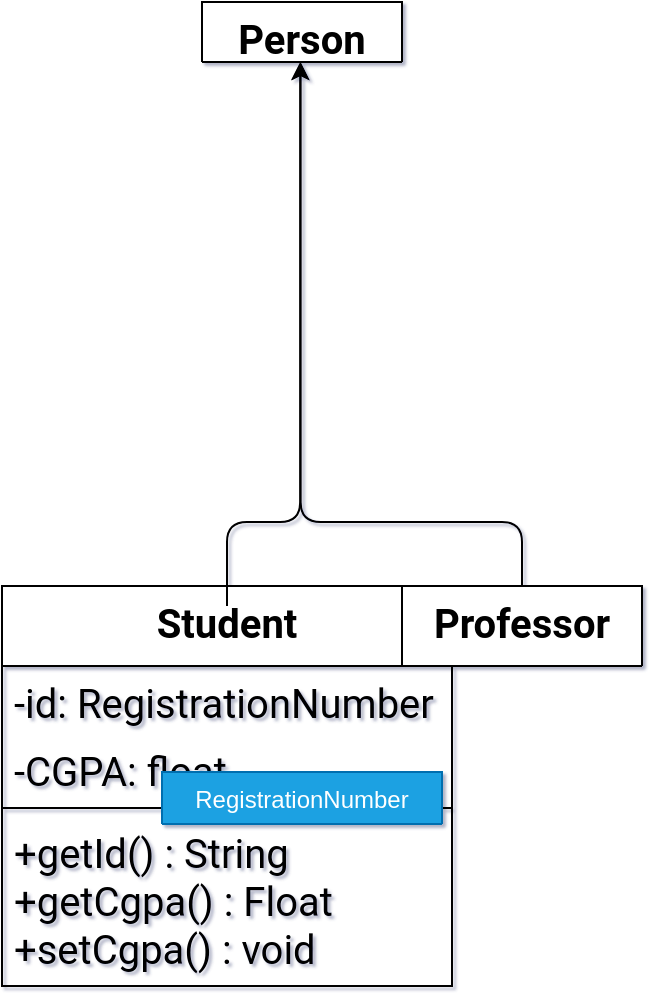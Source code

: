 <mxfile>
    <diagram id="h1bc-GkFXOywaLTGmo5z" name="Page-1">
        <mxGraphModel dx="1990" dy="3986" grid="1" gridSize="10" guides="1" tooltips="1" connect="0" arrows="0" fold="1" page="1" pageScale="1" pageWidth="850" pageHeight="1100" math="0" shadow="1">
            <root>
                <mxCell id="0"/>
                <mxCell id="1" parent="0"/>
                <mxCell id="hJWFSvQQYyMpn1cycKUW-10" value="Person" style="swimlane;fontStyle=1;align=center;verticalAlign=top;childLayout=stackLayout;horizontal=1;startSize=30;horizontalStack=0;resizeParent=1;resizeParentMax=0;resizeLast=0;collapsible=1;marginBottom=0;sketch=0;hachureGap=4;fontFamily=Roboto;fontSource=https%3A%2F%2Ffonts.googleapis.com%2Fcss%3Ffamily%3DRoboto;fontSize=20;direction=east;" parent="1" vertex="1" collapsed="1">
                    <mxGeometry x="-485" y="-3240" width="100" height="30" as="geometry">
                        <mxRectangle x="-537" y="-1060" width="225" height="227" as="alternateBounds"/>
                    </mxGeometry>
                </mxCell>
                <mxCell id="hJWFSvQQYyMpn1cycKUW-11" value="-name: String&#10;-age: Integer" style="text;strokeColor=none;fillColor=none;align=left;verticalAlign=top;spacingLeft=4;spacingRight=4;overflow=hidden;rotatable=0;points=[[0,0.5],[1,0.5]];portConstraint=eastwest;sketch=1;hachureGap=4;fontFamily=Roboto;fontSource=https%3A%2F%2Ffonts.googleapis.com%2Fcss%3Ffamily%3DRoboto;fontSize=20;" parent="hJWFSvQQYyMpn1cycKUW-10" vertex="1">
                    <mxGeometry y="30" width="100" height="71" as="geometry"/>
                </mxCell>
                <mxCell id="hJWFSvQQYyMpn1cycKUW-14" value="" style="line;strokeWidth=1;fillColor=none;align=left;verticalAlign=middle;spacingTop=-1;spacingLeft=3;spacingRight=3;rotatable=0;labelPosition=right;points=[];portConstraint=eastwest;sketch=1;hachureGap=4;fontFamily=Roboto;fontSource=https%3A%2F%2Ffonts.googleapis.com%2Fcss%3Ffamily%3DRoboto;fontSize=20;" parent="hJWFSvQQYyMpn1cycKUW-10" vertex="1">
                    <mxGeometry y="101" width="100" height="8" as="geometry"/>
                </mxCell>
                <mxCell id="hJWFSvQQYyMpn1cycKUW-13" value="+getName() : String&#10;+setName(name) : void&#10;+getAge() : Integer&#10;+setAge() : void&#10;" style="text;strokeColor=none;fillColor=none;align=left;verticalAlign=top;spacingLeft=4;spacingRight=4;overflow=hidden;rotatable=0;points=[[0,0.5],[1,0.5]];portConstraint=eastwest;sketch=0;hachureGap=4;fontFamily=Roboto;fontSource=https%3A%2F%2Ffonts.googleapis.com%2Fcss%3Ffamily%3DRoboto;fontSize=20;" parent="hJWFSvQQYyMpn1cycKUW-10" vertex="1">
                    <mxGeometry y="109" width="100" height="118" as="geometry"/>
                </mxCell>
                <mxCell id="2" value="Student" style="swimlane;fontStyle=1;align=center;verticalAlign=top;childLayout=stackLayout;horizontal=1;startSize=40;horizontalStack=0;resizeParent=1;resizeParentMax=0;resizeLast=0;collapsible=1;marginBottom=0;sketch=0;hachureGap=4;fontFamily=Roboto;fontSource=https%3A%2F%2Ffonts.googleapis.com%2Fcss%3Ffamily%3DRoboto;fontSize=20;" parent="1" vertex="1">
                    <mxGeometry x="-585" y="-2948" width="225" height="200" as="geometry">
                        <mxRectangle x="-585" y="-2948" width="100" height="40" as="alternateBounds"/>
                    </mxGeometry>
                </mxCell>
                <mxCell id="3" value="-id: RegistrationNumber" style="text;strokeColor=none;fillColor=none;align=left;verticalAlign=top;spacingLeft=4;spacingRight=4;overflow=hidden;rotatable=0;points=[[0,0.5],[1,0.5]];portConstraint=eastwest;sketch=1;hachureGap=4;fontFamily=Roboto;fontSource=https%3A%2F%2Ffonts.googleapis.com%2Fcss%3Ffamily%3DRoboto;fontSize=20;" parent="2" vertex="1">
                    <mxGeometry y="40" width="225" height="34" as="geometry"/>
                </mxCell>
                <mxCell id="27" value="-CGPA: float" style="text;strokeColor=none;fillColor=none;align=left;verticalAlign=top;spacingLeft=4;spacingRight=4;overflow=hidden;rotatable=0;points=[[0,0.5],[1,0.5]];portConstraint=eastwest;sketch=1;hachureGap=4;fontFamily=Roboto;fontSource=https%3A%2F%2Ffonts.googleapis.com%2Fcss%3Ffamily%3DRoboto;fontSize=20;" parent="2" vertex="1">
                    <mxGeometry y="74" width="225" height="33" as="geometry"/>
                </mxCell>
                <mxCell id="4" value="" style="line;strokeWidth=1;fillColor=none;align=left;verticalAlign=middle;spacingTop=-1;spacingLeft=3;spacingRight=3;rotatable=0;labelPosition=right;points=[];portConstraint=eastwest;sketch=0;hachureGap=4;fontFamily=Roboto;fontSource=https%3A%2F%2Ffonts.googleapis.com%2Fcss%3Ffamily%3DRoboto;fontSize=20;" parent="2" vertex="1">
                    <mxGeometry y="107" width="225" height="8" as="geometry"/>
                </mxCell>
                <mxCell id="5" value="+getId() : String&#10;+getCgpa() : Float&#10;+setCgpa() : void " style="text;strokeColor=none;fillColor=none;align=left;verticalAlign=top;spacingLeft=4;spacingRight=4;overflow=hidden;rotatable=0;points=[[0,0.5],[1,0.5]];portConstraint=eastwest;sketch=1;hachureGap=4;fontFamily=Roboto;fontSource=https%3A%2F%2Ffonts.googleapis.com%2Fcss%3Ffamily%3DRoboto;fontSize=20;" parent="2" vertex="1">
                    <mxGeometry y="115" width="225" height="85" as="geometry"/>
                </mxCell>
                <mxCell id="6" value="Professor" style="swimlane;fontStyle=1;align=center;verticalAlign=top;childLayout=stackLayout;horizontal=1;startSize=40;horizontalStack=0;resizeParent=1;resizeParentMax=0;resizeLast=0;collapsible=1;marginBottom=0;sketch=0;hachureGap=4;fontFamily=Roboto;fontSource=https%3A%2F%2Ffonts.googleapis.com%2Fcss%3Ffamily%3DRoboto;fontSize=20;" parent="1" vertex="1" collapsed="1">
                    <mxGeometry x="-385" y="-2948" width="120" height="40" as="geometry">
                        <mxRectangle x="-312" y="-760" width="225" height="134" as="alternateBounds"/>
                    </mxGeometry>
                </mxCell>
                <mxCell id="7" value="-id: RegistrationNumber" style="text;strokeColor=none;fillColor=none;align=left;verticalAlign=top;spacingLeft=4;spacingRight=4;overflow=hidden;rotatable=0;points=[[0,0.5],[1,0.5]];portConstraint=eastwest;sketch=0;hachureGap=4;fontFamily=Roboto;fontSource=https%3A%2F%2Ffonts.googleapis.com%2Fcss%3Ffamily%3DRoboto;fontSize=20;" parent="6" vertex="1">
                    <mxGeometry y="40" width="120" height="34" as="geometry"/>
                </mxCell>
                <mxCell id="8" value="" style="line;strokeWidth=1;fillColor=none;align=left;verticalAlign=middle;spacingTop=-1;spacingLeft=3;spacingRight=3;rotatable=0;labelPosition=right;points=[];portConstraint=eastwest;sketch=0;hachureGap=4;fontFamily=Roboto;fontSource=https%3A%2F%2Ffonts.googleapis.com%2Fcss%3Ffamily%3DRoboto;fontSize=20;" parent="6" vertex="1">
                    <mxGeometry y="74" width="120" height="8" as="geometry"/>
                </mxCell>
                <mxCell id="9" value="+getId() : String" style="text;strokeColor=none;fillColor=none;align=left;verticalAlign=top;spacingLeft=4;spacingRight=4;overflow=hidden;rotatable=0;points=[[0,0.5],[1,0.5]];portConstraint=eastwest;sketch=0;hachureGap=4;fontFamily=Roboto;fontSource=https%3A%2F%2Ffonts.googleapis.com%2Fcss%3Ffamily%3DRoboto;fontSize=20;" parent="6" vertex="1">
                    <mxGeometry y="82" width="120" height="52" as="geometry"/>
                </mxCell>
                <mxCell id="14" value="RegistrationNumber" style="swimlane;fontStyle=0;childLayout=stackLayout;horizontal=1;startSize=26;fillColor=#1ba1e2;horizontalStack=0;resizeParent=1;resizeParentMax=0;resizeLast=0;collapsible=1;marginBottom=0;strokeColor=#006EAF;fontColor=#ffffff;" parent="1" vertex="1" collapsed="1">
                    <mxGeometry x="-505" y="-2855" width="140" height="26" as="geometry">
                        <mxRectangle x="-494.5" y="-560" width="140" height="130" as="alternateBounds"/>
                    </mxGeometry>
                </mxCell>
                <mxCell id="15" value="+ group: String" style="text;strokeColor=none;fillColor=none;align=left;verticalAlign=top;spacingLeft=4;spacingRight=4;overflow=hidden;rotatable=0;points=[[0,0.5],[1,0.5]];portConstraint=eastwest;" parent="14" vertex="1">
                    <mxGeometry y="26" width="140" height="26" as="geometry"/>
                </mxCell>
                <mxCell id="16" value="+ session: String" style="text;strokeColor=none;fillColor=none;align=left;verticalAlign=top;spacingLeft=4;spacingRight=4;overflow=hidden;rotatable=0;points=[[0,0.5],[1,0.5]];portConstraint=eastwest;" parent="14" vertex="1">
                    <mxGeometry y="52" width="140" height="26" as="geometry"/>
                </mxCell>
                <mxCell id="17" value="+  department: String" style="text;strokeColor=none;fillColor=none;align=left;verticalAlign=top;spacingLeft=4;spacingRight=4;overflow=hidden;rotatable=0;points=[[0,0.5],[1,0.5]];portConstraint=eastwest;" parent="14" vertex="1">
                    <mxGeometry y="78" width="140" height="26" as="geometry"/>
                </mxCell>
                <mxCell id="18" value="+ serialNumber:  Integer" style="text;strokeColor=none;fillColor=none;align=left;verticalAlign=top;spacingLeft=4;spacingRight=4;overflow=hidden;rotatable=0;points=[[0,0.5],[1,0.5]];portConstraint=eastwest;" parent="14" vertex="1">
                    <mxGeometry y="104" width="140" height="26" as="geometry"/>
                </mxCell>
                <mxCell id="23" value="" style="edgeStyle=elbowEdgeStyle;elbow=vertical;endArrow=classic;html=1;exitX=0.5;exitY=0;exitDx=0;exitDy=0;entryX=0.493;entryY=1;entryDx=0;entryDy=0;entryPerimeter=0;" parent="1" source="6" target="hJWFSvQQYyMpn1cycKUW-13" edge="1">
                    <mxGeometry width="50" height="50" relative="1" as="geometry">
                        <mxPoint x="-288" y="-2970" as="sourcePoint"/>
                        <mxPoint x="-288" y="-3140" as="targetPoint"/>
                        <Array as="points">
                            <mxPoint x="-448" y="-2980"/>
                            <mxPoint x="-368" y="-2960"/>
                        </Array>
                    </mxGeometry>
                </mxCell>
                <mxCell id="24" value="" style="edgeStyle=elbowEdgeStyle;elbow=vertical;endArrow=classic;html=1;entryX=0.491;entryY=0.998;entryDx=0;entryDy=0;entryPerimeter=0;exitX=0.5;exitY=0.05;exitDx=0;exitDy=0;exitPerimeter=0;" parent="1" source="2" target="hJWFSvQQYyMpn1cycKUW-13" edge="1">
                    <mxGeometry width="50" height="50" relative="1" as="geometry">
                        <mxPoint x="-628" y="-2953" as="sourcePoint"/>
                        <mxPoint x="-408" y="-2990" as="targetPoint"/>
                        <Array as="points">
                            <mxPoint x="-458" y="-2980"/>
                            <mxPoint x="-408" y="-2978"/>
                        </Array>
                    </mxGeometry>
                </mxCell>
            </root>
        </mxGraphModel>
    </diagram>
</mxfile>